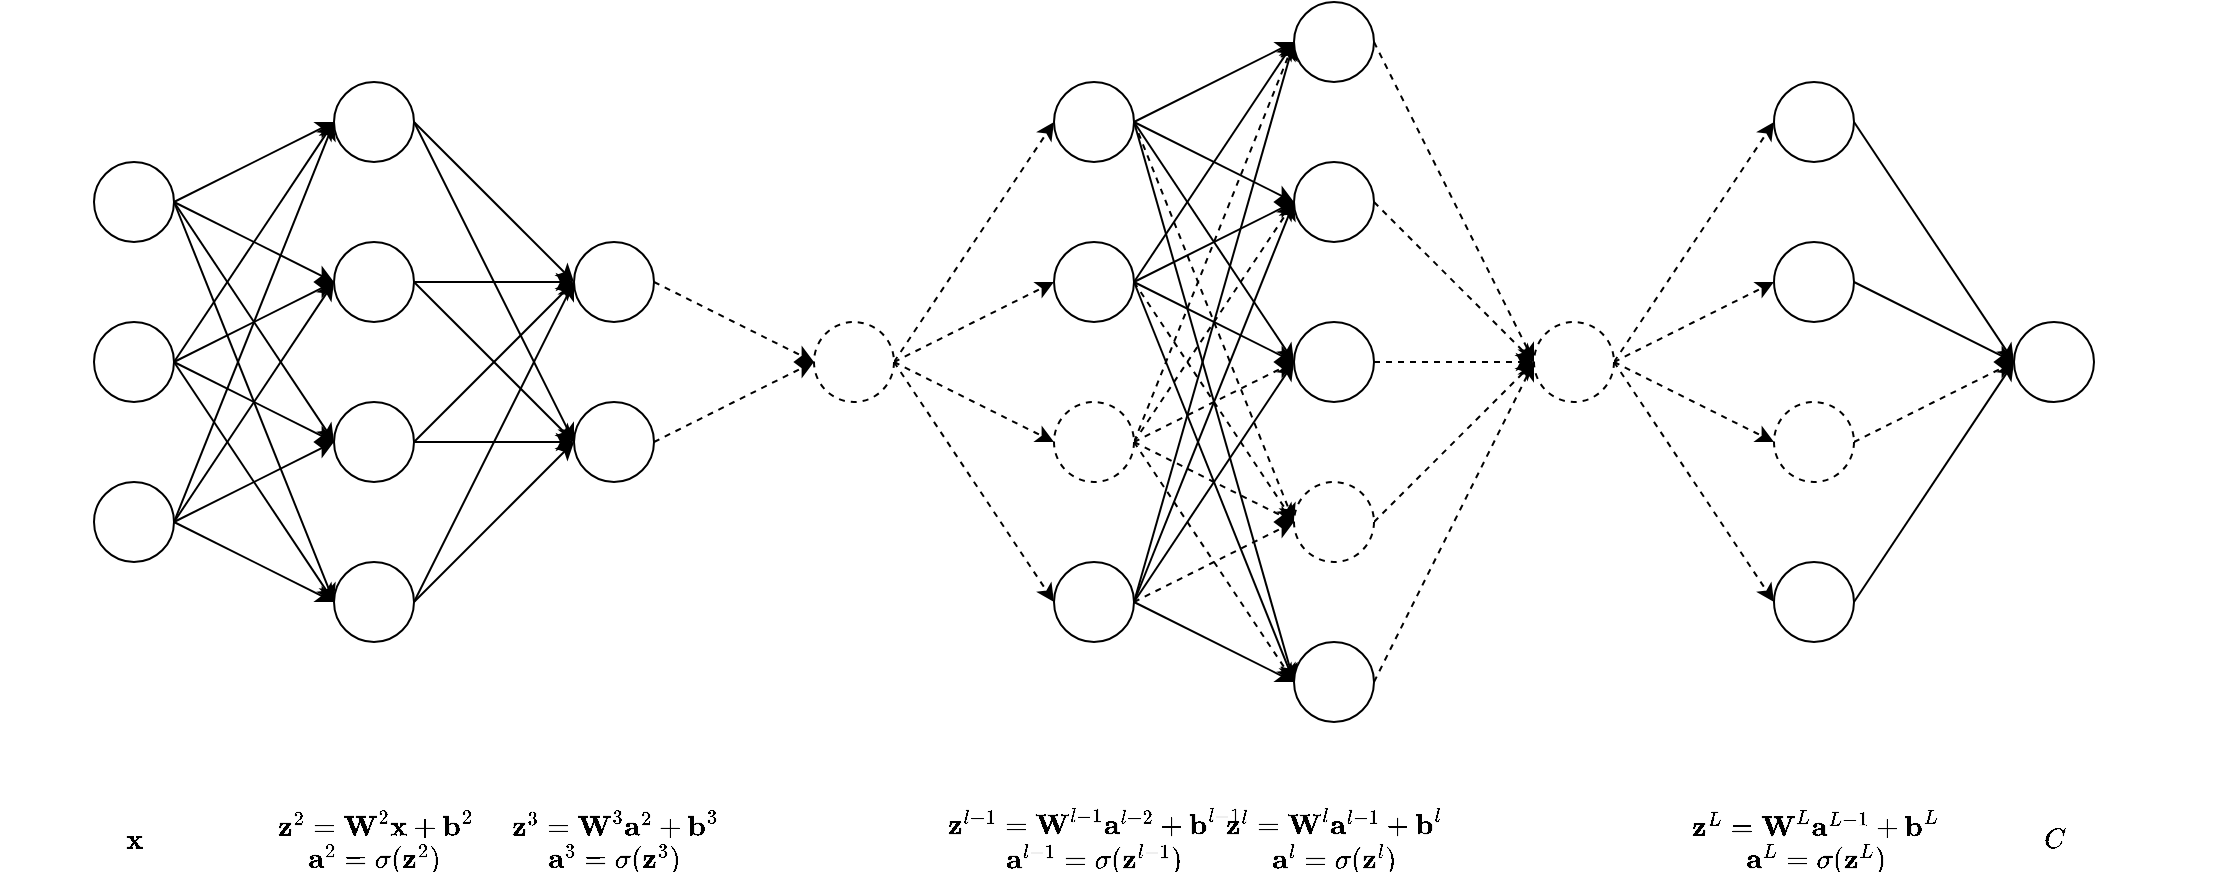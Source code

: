<mxfile version="13.6.5">
    <diagram id="q3rTDrUxxIKwIlSCFle0" name="Page-1">
        <mxGraphModel dx="390" dy="172" grid="1" gridSize="10" guides="1" tooltips="1" connect="1" arrows="1" fold="1" page="1" pageScale="1" pageWidth="1240" pageHeight="640" math="1" shadow="0">
            <root>
                <mxCell id="0"/>
                <mxCell id="1" parent="0"/>
                <mxCell id="Nvtg1TPkIXD0ABIxdMMO-3" style="rounded=0;orthogonalLoop=1;jettySize=auto;html=1;exitX=1;exitY=0.5;exitDx=0;exitDy=0;entryX=0;entryY=0.5;entryDx=0;entryDy=0;" parent="1" source="Nvtg1TPkIXD0ABIxdMMO-1" target="Nvtg1TPkIXD0ABIxdMMO-2" edge="1">
                    <mxGeometry relative="1" as="geometry"/>
                </mxCell>
                <mxCell id="Nvtg1TPkIXD0ABIxdMMO-9" style="edgeStyle=none;rounded=0;orthogonalLoop=1;jettySize=auto;html=1;exitX=1;exitY=0.5;exitDx=0;exitDy=0;entryX=0;entryY=0.5;entryDx=0;entryDy=0;" parent="1" source="Nvtg1TPkIXD0ABIxdMMO-1" target="Nvtg1TPkIXD0ABIxdMMO-6" edge="1">
                    <mxGeometry relative="1" as="geometry"/>
                </mxCell>
                <mxCell id="Nvtg1TPkIXD0ABIxdMMO-12" style="edgeStyle=none;rounded=0;orthogonalLoop=1;jettySize=auto;html=1;exitX=1;exitY=0.5;exitDx=0;exitDy=0;entryX=0;entryY=0.5;entryDx=0;entryDy=0;" parent="1" source="Nvtg1TPkIXD0ABIxdMMO-1" target="Nvtg1TPkIXD0ABIxdMMO-7" edge="1">
                    <mxGeometry relative="1" as="geometry"/>
                </mxCell>
                <mxCell id="Nvtg1TPkIXD0ABIxdMMO-13" style="edgeStyle=none;rounded=0;orthogonalLoop=1;jettySize=auto;html=1;exitX=1;exitY=0.5;exitDx=0;exitDy=0;entryX=0;entryY=0.5;entryDx=0;entryDy=0;" parent="1" source="Nvtg1TPkIXD0ABIxdMMO-1" target="Nvtg1TPkIXD0ABIxdMMO-8" edge="1">
                    <mxGeometry relative="1" as="geometry"/>
                </mxCell>
                <mxCell id="Nvtg1TPkIXD0ABIxdMMO-1" value="" style="ellipse;whiteSpace=wrap;html=1;strokeWidth=1;" parent="1" vertex="1">
                    <mxGeometry x="120" y="160" width="40" height="40" as="geometry"/>
                </mxCell>
                <mxCell id="Nvtg1TPkIXD0ABIxdMMO-23" style="edgeStyle=none;rounded=0;orthogonalLoop=1;jettySize=auto;html=1;exitX=1;exitY=0.5;exitDx=0;exitDy=0;entryX=0;entryY=0.5;entryDx=0;entryDy=0;" parent="1" source="Nvtg1TPkIXD0ABIxdMMO-2" target="Nvtg1TPkIXD0ABIxdMMO-21" edge="1">
                    <mxGeometry relative="1" as="geometry"/>
                </mxCell>
                <mxCell id="Nvtg1TPkIXD0ABIxdMMO-24" style="edgeStyle=none;rounded=0;orthogonalLoop=1;jettySize=auto;html=1;exitX=1;exitY=0.5;exitDx=0;exitDy=0;entryX=0;entryY=0.5;entryDx=0;entryDy=0;" parent="1" source="Nvtg1TPkIXD0ABIxdMMO-2" target="Nvtg1TPkIXD0ABIxdMMO-22" edge="1">
                    <mxGeometry relative="1" as="geometry"/>
                </mxCell>
                <mxCell id="Nvtg1TPkIXD0ABIxdMMO-2" value="" style="ellipse;whiteSpace=wrap;html=1;" parent="1" vertex="1">
                    <mxGeometry x="240" y="120" width="40" height="40" as="geometry"/>
                </mxCell>
                <mxCell id="Nvtg1TPkIXD0ABIxdMMO-17" style="edgeStyle=none;rounded=0;orthogonalLoop=1;jettySize=auto;html=1;exitX=1;exitY=0.5;exitDx=0;exitDy=0;entryX=0;entryY=0.5;entryDx=0;entryDy=0;" parent="1" source="Nvtg1TPkIXD0ABIxdMMO-4" target="Nvtg1TPkIXD0ABIxdMMO-6" edge="1">
                    <mxGeometry relative="1" as="geometry"/>
                </mxCell>
                <mxCell id="Nvtg1TPkIXD0ABIxdMMO-18" style="edgeStyle=none;rounded=0;orthogonalLoop=1;jettySize=auto;html=1;exitX=1;exitY=0.5;exitDx=0;exitDy=0;entryX=0;entryY=0.5;entryDx=0;entryDy=0;" parent="1" source="Nvtg1TPkIXD0ABIxdMMO-4" target="Nvtg1TPkIXD0ABIxdMMO-7" edge="1">
                    <mxGeometry relative="1" as="geometry"/>
                </mxCell>
                <mxCell id="Nvtg1TPkIXD0ABIxdMMO-19" style="edgeStyle=none;rounded=0;orthogonalLoop=1;jettySize=auto;html=1;exitX=1;exitY=0.5;exitDx=0;exitDy=0;entryX=0;entryY=0.5;entryDx=0;entryDy=0;" parent="1" source="Nvtg1TPkIXD0ABIxdMMO-4" target="Nvtg1TPkIXD0ABIxdMMO-8" edge="1">
                    <mxGeometry relative="1" as="geometry"/>
                </mxCell>
                <mxCell id="Nvtg1TPkIXD0ABIxdMMO-20" style="edgeStyle=none;rounded=0;orthogonalLoop=1;jettySize=auto;html=1;exitX=1;exitY=0.5;exitDx=0;exitDy=0;entryX=0;entryY=0.5;entryDx=0;entryDy=0;" parent="1" source="Nvtg1TPkIXD0ABIxdMMO-4" target="Nvtg1TPkIXD0ABIxdMMO-2" edge="1">
                    <mxGeometry relative="1" as="geometry"/>
                </mxCell>
                <mxCell id="Nvtg1TPkIXD0ABIxdMMO-4" value="" style="ellipse;whiteSpace=wrap;html=1;" parent="1" vertex="1">
                    <mxGeometry x="120" y="320" width="40" height="40" as="geometry"/>
                </mxCell>
                <mxCell id="Nvtg1TPkIXD0ABIxdMMO-10" style="edgeStyle=none;rounded=0;orthogonalLoop=1;jettySize=auto;html=1;exitX=1;exitY=0.5;exitDx=0;exitDy=0;entryX=0;entryY=0.5;entryDx=0;entryDy=0;" parent="1" source="Nvtg1TPkIXD0ABIxdMMO-5" target="Nvtg1TPkIXD0ABIxdMMO-2" edge="1">
                    <mxGeometry relative="1" as="geometry"/>
                </mxCell>
                <mxCell id="Nvtg1TPkIXD0ABIxdMMO-14" style="edgeStyle=none;rounded=0;orthogonalLoop=1;jettySize=auto;html=1;exitX=1;exitY=0.5;exitDx=0;exitDy=0;entryX=0;entryY=0.5;entryDx=0;entryDy=0;" parent="1" source="Nvtg1TPkIXD0ABIxdMMO-5" target="Nvtg1TPkIXD0ABIxdMMO-6" edge="1">
                    <mxGeometry relative="1" as="geometry"/>
                </mxCell>
                <mxCell id="Nvtg1TPkIXD0ABIxdMMO-15" style="edgeStyle=none;rounded=0;orthogonalLoop=1;jettySize=auto;html=1;exitX=1;exitY=0.5;exitDx=0;exitDy=0;entryX=0;entryY=0.5;entryDx=0;entryDy=0;" parent="1" source="Nvtg1TPkIXD0ABIxdMMO-5" target="Nvtg1TPkIXD0ABIxdMMO-7" edge="1">
                    <mxGeometry relative="1" as="geometry"/>
                </mxCell>
                <mxCell id="Nvtg1TPkIXD0ABIxdMMO-16" style="edgeStyle=none;rounded=0;orthogonalLoop=1;jettySize=auto;html=1;exitX=1;exitY=0.5;exitDx=0;exitDy=0;entryX=0;entryY=0.5;entryDx=0;entryDy=0;" parent="1" source="Nvtg1TPkIXD0ABIxdMMO-5" target="Nvtg1TPkIXD0ABIxdMMO-8" edge="1">
                    <mxGeometry relative="1" as="geometry"/>
                </mxCell>
                <mxCell id="Nvtg1TPkIXD0ABIxdMMO-5" value="" style="ellipse;whiteSpace=wrap;html=1;" parent="1" vertex="1">
                    <mxGeometry x="120" y="240" width="40" height="40" as="geometry"/>
                </mxCell>
                <mxCell id="Nvtg1TPkIXD0ABIxdMMO-25" style="edgeStyle=none;rounded=0;orthogonalLoop=1;jettySize=auto;html=1;exitX=1;exitY=0.5;exitDx=0;exitDy=0;entryX=0;entryY=0.5;entryDx=0;entryDy=0;" parent="1" source="Nvtg1TPkIXD0ABIxdMMO-6" target="Nvtg1TPkIXD0ABIxdMMO-21" edge="1">
                    <mxGeometry relative="1" as="geometry"/>
                </mxCell>
                <mxCell id="Nvtg1TPkIXD0ABIxdMMO-30" style="edgeStyle=none;rounded=0;orthogonalLoop=1;jettySize=auto;html=1;exitX=1;exitY=0.5;exitDx=0;exitDy=0;entryX=0;entryY=0.5;entryDx=0;entryDy=0;" parent="1" source="Nvtg1TPkIXD0ABIxdMMO-6" target="Nvtg1TPkIXD0ABIxdMMO-22" edge="1">
                    <mxGeometry relative="1" as="geometry"/>
                </mxCell>
                <mxCell id="Nvtg1TPkIXD0ABIxdMMO-6" value="" style="ellipse;whiteSpace=wrap;html=1;" parent="1" vertex="1">
                    <mxGeometry x="240" y="200" width="40" height="40" as="geometry"/>
                </mxCell>
                <mxCell id="Nvtg1TPkIXD0ABIxdMMO-26" style="edgeStyle=none;rounded=0;orthogonalLoop=1;jettySize=auto;html=1;exitX=1;exitY=0.5;exitDx=0;exitDy=0;entryX=0;entryY=0.5;entryDx=0;entryDy=0;" parent="1" source="Nvtg1TPkIXD0ABIxdMMO-7" target="Nvtg1TPkIXD0ABIxdMMO-21" edge="1">
                    <mxGeometry relative="1" as="geometry"/>
                </mxCell>
                <mxCell id="Nvtg1TPkIXD0ABIxdMMO-29" style="edgeStyle=none;rounded=0;orthogonalLoop=1;jettySize=auto;html=1;exitX=1;exitY=0.5;exitDx=0;exitDy=0;entryX=0;entryY=0.5;entryDx=0;entryDy=0;" parent="1" source="Nvtg1TPkIXD0ABIxdMMO-7" target="Nvtg1TPkIXD0ABIxdMMO-22" edge="1">
                    <mxGeometry relative="1" as="geometry"/>
                </mxCell>
                <mxCell id="Nvtg1TPkIXD0ABIxdMMO-7" value="" style="ellipse;whiteSpace=wrap;html=1;" parent="1" vertex="1">
                    <mxGeometry x="240" y="280" width="40" height="40" as="geometry"/>
                </mxCell>
                <mxCell id="Nvtg1TPkIXD0ABIxdMMO-27" style="edgeStyle=none;rounded=0;orthogonalLoop=1;jettySize=auto;html=1;exitX=1;exitY=0.5;exitDx=0;exitDy=0;entryX=0;entryY=0.5;entryDx=0;entryDy=0;" parent="1" source="Nvtg1TPkIXD0ABIxdMMO-8" target="Nvtg1TPkIXD0ABIxdMMO-22" edge="1">
                    <mxGeometry relative="1" as="geometry"/>
                </mxCell>
                <mxCell id="Nvtg1TPkIXD0ABIxdMMO-31" style="edgeStyle=none;rounded=0;orthogonalLoop=1;jettySize=auto;html=1;exitX=1;exitY=0.5;exitDx=0;exitDy=0;entryX=0;entryY=0.5;entryDx=0;entryDy=0;" parent="1" source="Nvtg1TPkIXD0ABIxdMMO-8" target="Nvtg1TPkIXD0ABIxdMMO-21" edge="1">
                    <mxGeometry relative="1" as="geometry"/>
                </mxCell>
                <mxCell id="Nvtg1TPkIXD0ABIxdMMO-8" value="" style="ellipse;whiteSpace=wrap;html=1;" parent="1" vertex="1">
                    <mxGeometry x="240" y="360" width="40" height="40" as="geometry"/>
                </mxCell>
                <mxCell id="DQgk7e7TCQ9Oa8yxwp68-16" style="rounded=0;orthogonalLoop=1;jettySize=auto;html=1;exitX=1;exitY=0.5;exitDx=0;exitDy=0;entryX=0;entryY=0.5;entryDx=0;entryDy=0;dashed=1;" parent="1" source="Nvtg1TPkIXD0ABIxdMMO-21" target="DQgk7e7TCQ9Oa8yxwp68-1" edge="1">
                    <mxGeometry relative="1" as="geometry"/>
                </mxCell>
                <mxCell id="Nvtg1TPkIXD0ABIxdMMO-21" value="" style="ellipse;whiteSpace=wrap;html=1;" parent="1" vertex="1">
                    <mxGeometry x="360" y="200" width="40" height="40" as="geometry"/>
                </mxCell>
                <mxCell id="DQgk7e7TCQ9Oa8yxwp68-17" style="edgeStyle=none;rounded=0;orthogonalLoop=1;jettySize=auto;html=1;exitX=1;exitY=0.5;exitDx=0;exitDy=0;entryX=0;entryY=0.5;entryDx=0;entryDy=0;dashed=1;" parent="1" source="Nvtg1TPkIXD0ABIxdMMO-22" target="DQgk7e7TCQ9Oa8yxwp68-1" edge="1">
                    <mxGeometry relative="1" as="geometry"/>
                </mxCell>
                <mxCell id="Nvtg1TPkIXD0ABIxdMMO-22" value="" style="ellipse;whiteSpace=wrap;html=1;" parent="1" vertex="1">
                    <mxGeometry x="360" y="280" width="40" height="40" as="geometry"/>
                </mxCell>
                <mxCell id="Nvtg1TPkIXD0ABIxdMMO-32" value="\(\textbf{x}\)" style="text;html=1;strokeColor=none;fillColor=none;align=center;verticalAlign=middle;rounded=0;fontFamily=Courier New;" parent="1" vertex="1">
                    <mxGeometry x="120" y="490" width="40" height="20" as="geometry"/>
                </mxCell>
                <mxCell id="Nvtg1TPkIXD0ABIxdMMO-33" value="\(\textbf{z}^2=\textbf{W}^2\textbf{x}+\textbf{b}^2\)&lt;br&gt;\(\textbf{a}^2=\sigma(\textbf{z}^2)\)" style="text;html=1;strokeColor=none;fillColor=none;align=center;verticalAlign=middle;rounded=0;fontFamily=Courier New;" parent="1" vertex="1">
                    <mxGeometry x="240" y="490" width="40" height="20" as="geometry"/>
                </mxCell>
                <mxCell id="DQgk7e7TCQ9Oa8yxwp68-18" style="edgeStyle=none;rounded=0;orthogonalLoop=1;jettySize=auto;html=1;exitX=1;exitY=0.5;exitDx=0;exitDy=0;entryX=0;entryY=0.5;entryDx=0;entryDy=0;dashed=1;" parent="1" source="DQgk7e7TCQ9Oa8yxwp68-1" target="DQgk7e7TCQ9Oa8yxwp68-5" edge="1">
                    <mxGeometry relative="1" as="geometry"/>
                </mxCell>
                <mxCell id="DQgk7e7TCQ9Oa8yxwp68-19" style="edgeStyle=none;rounded=0;orthogonalLoop=1;jettySize=auto;html=1;exitX=1;exitY=0.5;exitDx=0;exitDy=0;entryX=0;entryY=0.5;entryDx=0;entryDy=0;dashed=1;" parent="1" source="DQgk7e7TCQ9Oa8yxwp68-1" target="DQgk7e7TCQ9Oa8yxwp68-2" edge="1">
                    <mxGeometry relative="1" as="geometry"/>
                </mxCell>
                <mxCell id="DQgk7e7TCQ9Oa8yxwp68-20" style="edgeStyle=none;rounded=0;orthogonalLoop=1;jettySize=auto;html=1;exitX=1;exitY=0.5;exitDx=0;exitDy=0;entryX=0;entryY=0.5;entryDx=0;entryDy=0;dashed=1;" parent="1" source="DQgk7e7TCQ9Oa8yxwp68-1" target="DQgk7e7TCQ9Oa8yxwp68-3" edge="1">
                    <mxGeometry relative="1" as="geometry"/>
                </mxCell>
                <mxCell id="DQgk7e7TCQ9Oa8yxwp68-21" style="edgeStyle=none;rounded=0;orthogonalLoop=1;jettySize=auto;html=1;exitX=1;exitY=0.5;exitDx=0;exitDy=0;entryX=0;entryY=0.5;entryDx=0;entryDy=0;dashed=1;" parent="1" source="DQgk7e7TCQ9Oa8yxwp68-1" target="DQgk7e7TCQ9Oa8yxwp68-4" edge="1">
                    <mxGeometry relative="1" as="geometry"/>
                </mxCell>
                <mxCell id="DQgk7e7TCQ9Oa8yxwp68-1" value="" style="ellipse;whiteSpace=wrap;html=1;dashed=1;" parent="1" vertex="1">
                    <mxGeometry x="480" y="240" width="40" height="40" as="geometry"/>
                </mxCell>
                <mxCell id="DQgk7e7TCQ9Oa8yxwp68-23" style="edgeStyle=none;rounded=0;orthogonalLoop=1;jettySize=auto;html=1;exitX=1;exitY=0.5;exitDx=0;exitDy=0;entryX=0;entryY=0.5;entryDx=0;entryDy=0;" parent="1" source="DQgk7e7TCQ9Oa8yxwp68-2" target="DQgk7e7TCQ9Oa8yxwp68-10" edge="1">
                    <mxGeometry relative="1" as="geometry"/>
                </mxCell>
                <mxCell id="DQgk7e7TCQ9Oa8yxwp68-35" style="edgeStyle=none;rounded=0;orthogonalLoop=1;jettySize=auto;html=1;exitX=1;exitY=0.5;exitDx=0;exitDy=0;entryX=0;entryY=0.5;entryDx=0;entryDy=0;" parent="1" source="DQgk7e7TCQ9Oa8yxwp68-2" target="DQgk7e7TCQ9Oa8yxwp68-7" edge="1">
                    <mxGeometry relative="1" as="geometry"/>
                </mxCell>
                <mxCell id="DQgk7e7TCQ9Oa8yxwp68-36" style="edgeStyle=none;rounded=0;orthogonalLoop=1;jettySize=auto;html=1;exitX=1;exitY=0.5;exitDx=0;exitDy=0;entryX=0;entryY=0.5;entryDx=0;entryDy=0;" parent="1" source="DQgk7e7TCQ9Oa8yxwp68-2" target="DQgk7e7TCQ9Oa8yxwp68-6" edge="1">
                    <mxGeometry relative="1" as="geometry"/>
                </mxCell>
                <mxCell id="DQgk7e7TCQ9Oa8yxwp68-37" style="edgeStyle=none;rounded=0;orthogonalLoop=1;jettySize=auto;html=1;exitX=1;exitY=0.5;exitDx=0;exitDy=0;entryX=0;entryY=0.5;entryDx=0;entryDy=0;dashed=1;" parent="1" source="DQgk7e7TCQ9Oa8yxwp68-2" target="DQgk7e7TCQ9Oa8yxwp68-8" edge="1">
                    <mxGeometry relative="1" as="geometry"/>
                </mxCell>
                <mxCell id="DQgk7e7TCQ9Oa8yxwp68-38" style="edgeStyle=none;rounded=0;orthogonalLoop=1;jettySize=auto;html=1;exitX=1;exitY=0.5;exitDx=0;exitDy=0;entryX=0;entryY=0.5;entryDx=0;entryDy=0;" parent="1" source="DQgk7e7TCQ9Oa8yxwp68-2" target="DQgk7e7TCQ9Oa8yxwp68-9" edge="1">
                    <mxGeometry relative="1" as="geometry"/>
                </mxCell>
                <mxCell id="DQgk7e7TCQ9Oa8yxwp68-2" value="" style="ellipse;whiteSpace=wrap;html=1;" parent="1" vertex="1">
                    <mxGeometry x="600" y="200" width="40" height="40" as="geometry"/>
                </mxCell>
                <mxCell id="DQgk7e7TCQ9Oa8yxwp68-24" style="edgeStyle=none;rounded=0;orthogonalLoop=1;jettySize=auto;html=1;exitX=1;exitY=0.5;exitDx=0;exitDy=0;entryX=0;entryY=0.5;entryDx=0;entryDy=0;dashed=1;" parent="1" source="DQgk7e7TCQ9Oa8yxwp68-3" target="DQgk7e7TCQ9Oa8yxwp68-7" edge="1">
                    <mxGeometry relative="1" as="geometry"/>
                </mxCell>
                <mxCell id="DQgk7e7TCQ9Oa8yxwp68-26" style="edgeStyle=none;rounded=0;orthogonalLoop=1;jettySize=auto;html=1;exitX=1;exitY=0.5;exitDx=0;exitDy=0;entryX=0;entryY=0.5;entryDx=0;entryDy=0;dashed=1;" parent="1" source="DQgk7e7TCQ9Oa8yxwp68-3" target="DQgk7e7TCQ9Oa8yxwp68-6" edge="1">
                    <mxGeometry relative="1" as="geometry"/>
                </mxCell>
                <mxCell id="DQgk7e7TCQ9Oa8yxwp68-32" style="edgeStyle=none;rounded=0;orthogonalLoop=1;jettySize=auto;html=1;exitX=1;exitY=0.5;exitDx=0;exitDy=0;entryX=0;entryY=0.5;entryDx=0;entryDy=0;dashed=1;" parent="1" source="DQgk7e7TCQ9Oa8yxwp68-3" target="DQgk7e7TCQ9Oa8yxwp68-10" edge="1">
                    <mxGeometry relative="1" as="geometry"/>
                </mxCell>
                <mxCell id="DQgk7e7TCQ9Oa8yxwp68-33" style="edgeStyle=none;rounded=0;orthogonalLoop=1;jettySize=auto;html=1;exitX=1;exitY=0.5;exitDx=0;exitDy=0;entryX=0;entryY=0.5;entryDx=0;entryDy=0;dashed=1;" parent="1" source="DQgk7e7TCQ9Oa8yxwp68-3" target="DQgk7e7TCQ9Oa8yxwp68-8" edge="1">
                    <mxGeometry relative="1" as="geometry"/>
                </mxCell>
                <mxCell id="DQgk7e7TCQ9Oa8yxwp68-34" style="edgeStyle=none;rounded=0;orthogonalLoop=1;jettySize=auto;html=1;exitX=1;exitY=0.5;exitDx=0;exitDy=0;entryX=0;entryY=0.5;entryDx=0;entryDy=0;dashed=1;" parent="1" source="DQgk7e7TCQ9Oa8yxwp68-3" target="DQgk7e7TCQ9Oa8yxwp68-9" edge="1">
                    <mxGeometry relative="1" as="geometry"/>
                </mxCell>
                <mxCell id="DQgk7e7TCQ9Oa8yxwp68-3" value="" style="ellipse;whiteSpace=wrap;html=1;dashed=1;" parent="1" vertex="1">
                    <mxGeometry x="600" y="280" width="40" height="40" as="geometry"/>
                </mxCell>
                <mxCell id="DQgk7e7TCQ9Oa8yxwp68-25" style="edgeStyle=none;rounded=0;orthogonalLoop=1;jettySize=auto;html=1;exitX=1;exitY=0.5;exitDx=0;exitDy=0;entryX=0;entryY=0.5;entryDx=0;entryDy=0;" parent="1" source="DQgk7e7TCQ9Oa8yxwp68-4" target="DQgk7e7TCQ9Oa8yxwp68-10" edge="1">
                    <mxGeometry relative="1" as="geometry"/>
                </mxCell>
                <mxCell id="DQgk7e7TCQ9Oa8yxwp68-27" style="edgeStyle=none;rounded=0;orthogonalLoop=1;jettySize=auto;html=1;exitX=1;exitY=0.5;exitDx=0;exitDy=0;entryX=0;entryY=0.5;entryDx=0;entryDy=0;dashed=1;" parent="1" source="DQgk7e7TCQ9Oa8yxwp68-4" target="DQgk7e7TCQ9Oa8yxwp68-8" edge="1">
                    <mxGeometry relative="1" as="geometry"/>
                </mxCell>
                <mxCell id="DQgk7e7TCQ9Oa8yxwp68-28" style="edgeStyle=none;rounded=0;orthogonalLoop=1;jettySize=auto;html=1;exitX=1;exitY=0.5;exitDx=0;exitDy=0;entryX=0;entryY=0.5;entryDx=0;entryDy=0;" parent="1" source="DQgk7e7TCQ9Oa8yxwp68-4" target="DQgk7e7TCQ9Oa8yxwp68-9" edge="1">
                    <mxGeometry relative="1" as="geometry"/>
                </mxCell>
                <mxCell id="DQgk7e7TCQ9Oa8yxwp68-29" style="edgeStyle=none;rounded=0;orthogonalLoop=1;jettySize=auto;html=1;exitX=1;exitY=0.5;exitDx=0;exitDy=0;entryX=0;entryY=0.5;entryDx=0;entryDy=0;" parent="1" source="DQgk7e7TCQ9Oa8yxwp68-4" target="DQgk7e7TCQ9Oa8yxwp68-6" edge="1">
                    <mxGeometry relative="1" as="geometry"/>
                </mxCell>
                <mxCell id="DQgk7e7TCQ9Oa8yxwp68-30" style="edgeStyle=none;rounded=0;orthogonalLoop=1;jettySize=auto;html=1;exitX=1;exitY=0.5;exitDx=0;exitDy=0;entryX=0;entryY=0.5;entryDx=0;entryDy=0;" parent="1" source="DQgk7e7TCQ9Oa8yxwp68-4" target="DQgk7e7TCQ9Oa8yxwp68-7" edge="1">
                    <mxGeometry relative="1" as="geometry"/>
                </mxCell>
                <mxCell id="DQgk7e7TCQ9Oa8yxwp68-4" value="" style="ellipse;whiteSpace=wrap;html=1;" parent="1" vertex="1">
                    <mxGeometry x="600" y="360" width="40" height="40" as="geometry"/>
                </mxCell>
                <mxCell id="DQgk7e7TCQ9Oa8yxwp68-22" style="edgeStyle=none;rounded=0;orthogonalLoop=1;jettySize=auto;html=1;exitX=1;exitY=0.5;exitDx=0;exitDy=0;entryX=0;entryY=0.5;entryDx=0;entryDy=0;" parent="1" source="DQgk7e7TCQ9Oa8yxwp68-5" target="DQgk7e7TCQ9Oa8yxwp68-10" edge="1">
                    <mxGeometry relative="1" as="geometry"/>
                </mxCell>
                <mxCell id="DQgk7e7TCQ9Oa8yxwp68-39" style="edgeStyle=none;rounded=0;orthogonalLoop=1;jettySize=auto;html=1;exitX=1;exitY=0.5;exitDx=0;exitDy=0;entryX=0;entryY=0.5;entryDx=0;entryDy=0;" parent="1" source="DQgk7e7TCQ9Oa8yxwp68-5" target="DQgk7e7TCQ9Oa8yxwp68-7" edge="1">
                    <mxGeometry relative="1" as="geometry"/>
                </mxCell>
                <mxCell id="DQgk7e7TCQ9Oa8yxwp68-41" style="edgeStyle=none;rounded=0;orthogonalLoop=1;jettySize=auto;html=1;exitX=1;exitY=0.5;exitDx=0;exitDy=0;entryX=0;entryY=0.5;entryDx=0;entryDy=0;" parent="1" source="DQgk7e7TCQ9Oa8yxwp68-5" target="DQgk7e7TCQ9Oa8yxwp68-6" edge="1">
                    <mxGeometry relative="1" as="geometry"/>
                </mxCell>
                <mxCell id="DQgk7e7TCQ9Oa8yxwp68-42" style="edgeStyle=none;rounded=0;orthogonalLoop=1;jettySize=auto;html=1;exitX=1;exitY=0.5;exitDx=0;exitDy=0;entryX=0;entryY=0.5;entryDx=0;entryDy=0;dashed=1;" parent="1" source="DQgk7e7TCQ9Oa8yxwp68-5" target="DQgk7e7TCQ9Oa8yxwp68-8" edge="1">
                    <mxGeometry relative="1" as="geometry"/>
                </mxCell>
                <mxCell id="DQgk7e7TCQ9Oa8yxwp68-43" style="edgeStyle=none;rounded=0;orthogonalLoop=1;jettySize=auto;html=1;exitX=1;exitY=0.5;exitDx=0;exitDy=0;entryX=0;entryY=0.5;entryDx=0;entryDy=0;" parent="1" source="DQgk7e7TCQ9Oa8yxwp68-5" target="DQgk7e7TCQ9Oa8yxwp68-9" edge="1">
                    <mxGeometry relative="1" as="geometry"/>
                </mxCell>
                <mxCell id="DQgk7e7TCQ9Oa8yxwp68-5" value="" style="ellipse;whiteSpace=wrap;html=1;" parent="1" vertex="1">
                    <mxGeometry x="600" y="120" width="40" height="40" as="geometry"/>
                </mxCell>
                <mxCell id="DQgk7e7TCQ9Oa8yxwp68-46" style="edgeStyle=none;rounded=0;orthogonalLoop=1;jettySize=auto;html=1;exitX=1;exitY=0.5;exitDx=0;exitDy=0;entryX=0;entryY=0.5;entryDx=0;entryDy=0;dashed=1;" parent="1" source="DQgk7e7TCQ9Oa8yxwp68-6" target="DQgk7e7TCQ9Oa8yxwp68-11" edge="1">
                    <mxGeometry relative="1" as="geometry"/>
                </mxCell>
                <mxCell id="DQgk7e7TCQ9Oa8yxwp68-6" value="" style="ellipse;whiteSpace=wrap;html=1;" parent="1" vertex="1">
                    <mxGeometry x="720" y="240" width="40" height="40" as="geometry"/>
                </mxCell>
                <mxCell id="DQgk7e7TCQ9Oa8yxwp68-45" style="edgeStyle=none;rounded=0;orthogonalLoop=1;jettySize=auto;html=1;exitX=1;exitY=0.5;exitDx=0;exitDy=0;entryX=0;entryY=0.5;entryDx=0;entryDy=0;dashed=1;" parent="1" source="DQgk7e7TCQ9Oa8yxwp68-7" target="DQgk7e7TCQ9Oa8yxwp68-11" edge="1">
                    <mxGeometry relative="1" as="geometry"/>
                </mxCell>
                <mxCell id="DQgk7e7TCQ9Oa8yxwp68-7" value="" style="ellipse;whiteSpace=wrap;html=1;" parent="1" vertex="1">
                    <mxGeometry x="720" y="160" width="40" height="40" as="geometry"/>
                </mxCell>
                <mxCell id="DQgk7e7TCQ9Oa8yxwp68-47" style="edgeStyle=none;rounded=0;orthogonalLoop=1;jettySize=auto;html=1;exitX=1;exitY=0.5;exitDx=0;exitDy=0;entryX=0;entryY=0.5;entryDx=0;entryDy=0;dashed=1;" parent="1" source="DQgk7e7TCQ9Oa8yxwp68-8" target="DQgk7e7TCQ9Oa8yxwp68-11" edge="1">
                    <mxGeometry relative="1" as="geometry"/>
                </mxCell>
                <mxCell id="DQgk7e7TCQ9Oa8yxwp68-8" value="" style="ellipse;whiteSpace=wrap;html=1;dashed=1;" parent="1" vertex="1">
                    <mxGeometry x="720" y="320" width="40" height="40" as="geometry"/>
                </mxCell>
                <mxCell id="DQgk7e7TCQ9Oa8yxwp68-48" style="edgeStyle=none;rounded=0;orthogonalLoop=1;jettySize=auto;html=1;exitX=1;exitY=0.5;exitDx=0;exitDy=0;entryX=0;entryY=0.5;entryDx=0;entryDy=0;dashed=1;" parent="1" source="DQgk7e7TCQ9Oa8yxwp68-9" target="DQgk7e7TCQ9Oa8yxwp68-11" edge="1">
                    <mxGeometry relative="1" as="geometry"/>
                </mxCell>
                <mxCell id="DQgk7e7TCQ9Oa8yxwp68-9" value="" style="ellipse;whiteSpace=wrap;html=1;" parent="1" vertex="1">
                    <mxGeometry x="720" y="400" width="40" height="40" as="geometry"/>
                </mxCell>
                <mxCell id="DQgk7e7TCQ9Oa8yxwp68-44" style="edgeStyle=none;rounded=0;orthogonalLoop=1;jettySize=auto;html=1;exitX=1;exitY=0.5;exitDx=0;exitDy=0;entryX=0;entryY=0.5;entryDx=0;entryDy=0;dashed=1;" parent="1" source="DQgk7e7TCQ9Oa8yxwp68-10" target="DQgk7e7TCQ9Oa8yxwp68-11" edge="1">
                    <mxGeometry relative="1" as="geometry"/>
                </mxCell>
                <mxCell id="DQgk7e7TCQ9Oa8yxwp68-10" value="" style="ellipse;whiteSpace=wrap;html=1;" parent="1" vertex="1">
                    <mxGeometry x="720" y="80" width="40" height="40" as="geometry"/>
                </mxCell>
                <mxCell id="DQgk7e7TCQ9Oa8yxwp68-49" style="edgeStyle=none;rounded=0;orthogonalLoop=1;jettySize=auto;html=1;exitX=1;exitY=0.5;exitDx=0;exitDy=0;entryX=0;entryY=0.5;entryDx=0;entryDy=0;dashed=1;" parent="1" source="DQgk7e7TCQ9Oa8yxwp68-11" target="DQgk7e7TCQ9Oa8yxwp68-15" edge="1">
                    <mxGeometry relative="1" as="geometry"/>
                </mxCell>
                <mxCell id="DQgk7e7TCQ9Oa8yxwp68-50" style="edgeStyle=none;rounded=0;orthogonalLoop=1;jettySize=auto;html=1;exitX=1;exitY=0.5;exitDx=0;exitDy=0;entryX=0;entryY=0.5;entryDx=0;entryDy=0;dashed=1;" parent="1" source="DQgk7e7TCQ9Oa8yxwp68-11" target="DQgk7e7TCQ9Oa8yxwp68-14" edge="1">
                    <mxGeometry relative="1" as="geometry"/>
                </mxCell>
                <mxCell id="DQgk7e7TCQ9Oa8yxwp68-51" style="edgeStyle=none;rounded=0;orthogonalLoop=1;jettySize=auto;html=1;exitX=1;exitY=0.5;exitDx=0;exitDy=0;entryX=0;entryY=0.5;entryDx=0;entryDy=0;dashed=1;" parent="1" source="DQgk7e7TCQ9Oa8yxwp68-11" target="DQgk7e7TCQ9Oa8yxwp68-13" edge="1">
                    <mxGeometry relative="1" as="geometry"/>
                </mxCell>
                <mxCell id="DQgk7e7TCQ9Oa8yxwp68-52" style="edgeStyle=none;rounded=0;orthogonalLoop=1;jettySize=auto;html=1;exitX=1;exitY=0.5;exitDx=0;exitDy=0;entryX=0;entryY=0.5;entryDx=0;entryDy=0;dashed=1;" parent="1" source="DQgk7e7TCQ9Oa8yxwp68-11" target="DQgk7e7TCQ9Oa8yxwp68-12" edge="1">
                    <mxGeometry relative="1" as="geometry"/>
                </mxCell>
                <mxCell id="DQgk7e7TCQ9Oa8yxwp68-11" value="" style="ellipse;whiteSpace=wrap;html=1;dashed=1;" parent="1" vertex="1">
                    <mxGeometry x="840" y="240" width="40" height="40" as="geometry"/>
                </mxCell>
                <mxCell id="DQgk7e7TCQ9Oa8yxwp68-60" style="edgeStyle=none;rounded=0;orthogonalLoop=1;jettySize=auto;html=1;exitX=1;exitY=0.5;exitDx=0;exitDy=0;entryX=0;entryY=0.5;entryDx=0;entryDy=0;fontFamily=Courier New;" parent="1" source="DQgk7e7TCQ9Oa8yxwp68-12" target="DQgk7e7TCQ9Oa8yxwp68-56" edge="1">
                    <mxGeometry relative="1" as="geometry"/>
                </mxCell>
                <mxCell id="DQgk7e7TCQ9Oa8yxwp68-12" value="" style="ellipse;whiteSpace=wrap;html=1;" parent="1" vertex="1">
                    <mxGeometry x="960" y="360" width="40" height="40" as="geometry"/>
                </mxCell>
                <mxCell id="DQgk7e7TCQ9Oa8yxwp68-62" style="edgeStyle=none;rounded=0;orthogonalLoop=1;jettySize=auto;html=1;exitX=1;exitY=0.5;exitDx=0;exitDy=0;entryX=0;entryY=0.5;entryDx=0;entryDy=0;fontFamily=Courier New;dashed=1;" parent="1" source="DQgk7e7TCQ9Oa8yxwp68-13" target="DQgk7e7TCQ9Oa8yxwp68-56" edge="1">
                    <mxGeometry relative="1" as="geometry"/>
                </mxCell>
                <mxCell id="DQgk7e7TCQ9Oa8yxwp68-13" value="" style="ellipse;whiteSpace=wrap;html=1;dashed=1;" parent="1" vertex="1">
                    <mxGeometry x="960" y="280" width="40" height="40" as="geometry"/>
                </mxCell>
                <mxCell id="DQgk7e7TCQ9Oa8yxwp68-58" style="edgeStyle=none;rounded=0;orthogonalLoop=1;jettySize=auto;html=1;exitX=1;exitY=0.5;exitDx=0;exitDy=0;entryX=0;entryY=0.5;entryDx=0;entryDy=0;fontFamily=Courier New;" parent="1" source="DQgk7e7TCQ9Oa8yxwp68-14" target="DQgk7e7TCQ9Oa8yxwp68-56" edge="1">
                    <mxGeometry relative="1" as="geometry"/>
                </mxCell>
                <mxCell id="DQgk7e7TCQ9Oa8yxwp68-14" value="" style="ellipse;whiteSpace=wrap;html=1;" parent="1" vertex="1">
                    <mxGeometry x="960" y="200" width="40" height="40" as="geometry"/>
                </mxCell>
                <mxCell id="DQgk7e7TCQ9Oa8yxwp68-57" style="edgeStyle=none;rounded=0;orthogonalLoop=1;jettySize=auto;html=1;exitX=1;exitY=0.5;exitDx=0;exitDy=0;entryX=0;entryY=0.5;entryDx=0;entryDy=0;fontFamily=Courier New;" parent="1" source="DQgk7e7TCQ9Oa8yxwp68-15" target="DQgk7e7TCQ9Oa8yxwp68-56" edge="1">
                    <mxGeometry relative="1" as="geometry"/>
                </mxCell>
                <mxCell id="DQgk7e7TCQ9Oa8yxwp68-15" value="" style="ellipse;whiteSpace=wrap;html=1;" parent="1" vertex="1">
                    <mxGeometry x="960" y="120" width="40" height="40" as="geometry"/>
                </mxCell>
                <mxCell id="DQgk7e7TCQ9Oa8yxwp68-56" value="" style="ellipse;whiteSpace=wrap;html=1;aspect=fixed;strokeWidth=1;fontFamily=Courier New;" parent="1" vertex="1">
                    <mxGeometry x="1080" y="240" width="40" height="40" as="geometry"/>
                </mxCell>
                <mxCell id="DQgk7e7TCQ9Oa8yxwp68-63" value="\(C\)" style="text;html=1;strokeColor=none;fillColor=none;align=center;verticalAlign=middle;rounded=0;fontFamily=Courier New;" parent="1" vertex="1">
                    <mxGeometry x="1080" y="490" width="40" height="20" as="geometry"/>
                </mxCell>
                <mxCell id="2" value="\(\textbf{z}^3=\textbf{W}^3\textbf{a}^2+\textbf{b}^3\)&lt;br&gt;\(\textbf{a}^3=\sigma(\textbf{z}^3)\)" style="text;html=1;strokeColor=none;fillColor=none;align=center;verticalAlign=middle;rounded=0;fontFamily=Courier New;" parent="1" vertex="1">
                    <mxGeometry x="360" y="490" width="40" height="20" as="geometry"/>
                </mxCell>
                <mxCell id="3" value="\(\textbf{z}^{l-1}=\textbf{W}^{l-1}\textbf{a}^{l-2}+\textbf{b}^{l-1}\)&lt;br&gt;\(\textbf{a}^{l-1}=\sigma(\textbf{z}^{l-1})\)" style="text;html=1;strokeColor=none;fillColor=none;align=center;verticalAlign=middle;rounded=0;fontFamily=Courier New;" parent="1" vertex="1">
                    <mxGeometry x="600" y="490" width="40" height="20" as="geometry"/>
                </mxCell>
                <mxCell id="4" value="\(\textbf{z}^l=\textbf{W}^l\textbf{a}^{l-1}+\textbf{b}^l\)&lt;br&gt;\(\textbf{a}^l=\sigma(\textbf{z}^l)\)" style="text;html=1;strokeColor=none;fillColor=none;align=center;verticalAlign=middle;rounded=0;fontFamily=Courier New;" parent="1" vertex="1">
                    <mxGeometry x="720" y="490" width="40" height="20" as="geometry"/>
                </mxCell>
                <mxCell id="5" value="\(\textbf{z}^L=\textbf{W}^L\textbf{a}^{L-1}+\textbf{b}^L\)&lt;br&gt;\(\textbf{a}^L=\sigma(\textbf{z}^L)\)" style="text;html=1;strokeColor=none;fillColor=none;align=center;verticalAlign=middle;rounded=0;fontFamily=Courier New;" parent="1" vertex="1">
                    <mxGeometry x="960" y="490" width="40" height="20" as="geometry"/>
                </mxCell>
            </root>
        </mxGraphModel>
    </diagram>
</mxfile>